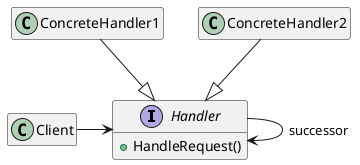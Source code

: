 @startuml
'https://plantuml.com/class-diagram

interface Handler {
    +HandleRequest()
}
hide Handler fields

Class Client
hide Client members

class ConcreteHandler1 {
}
hide ConcreteHandler1 members

class ConcreteHandler2 {
}
hide ConcreteHandler2 members

Client -> Handler

ConcreteHandler1 --|> Handler
ConcreteHandler2 --|> Handler

Handler -> Handler :successor

@enduml